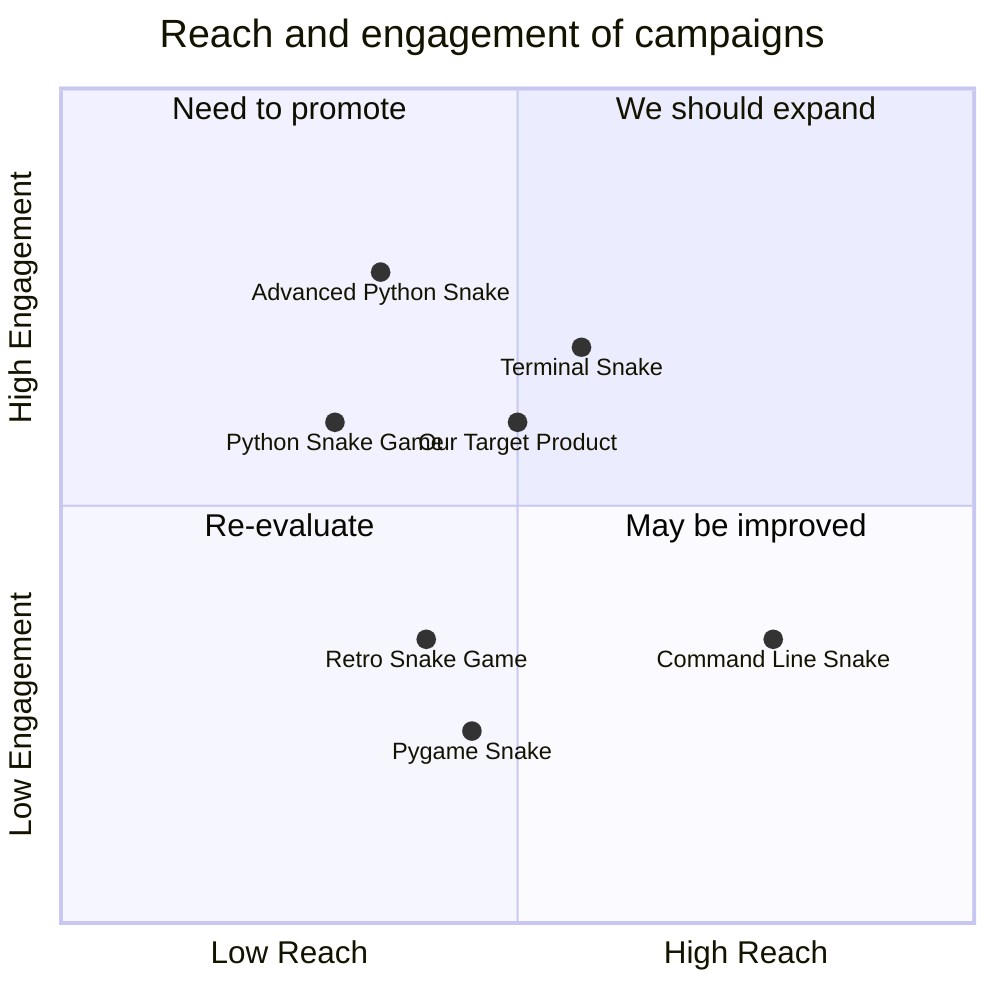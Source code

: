 quadrantChart
    title Reach and engagement of campaigns
    x-axis Low Reach --> High Reach
    y-axis Low Engagement --> High Engagement
    quadrant-1 We should expand
    quadrant-2 Need to promote
    quadrant-3 Re-evaluate
    quadrant-4 May be improved
    "Python Snake Game": [0.3, 0.6]
    "Pygame Snake": [0.45, 0.23]
    "Terminal Snake": [0.57, 0.69]
    "Command Line Snake": [0.78, 0.34]
    "Retro Snake Game": [0.40, 0.34]
    "Advanced Python Snake": [0.35, 0.78]
    "Our Target Product": [0.5, 0.6]
